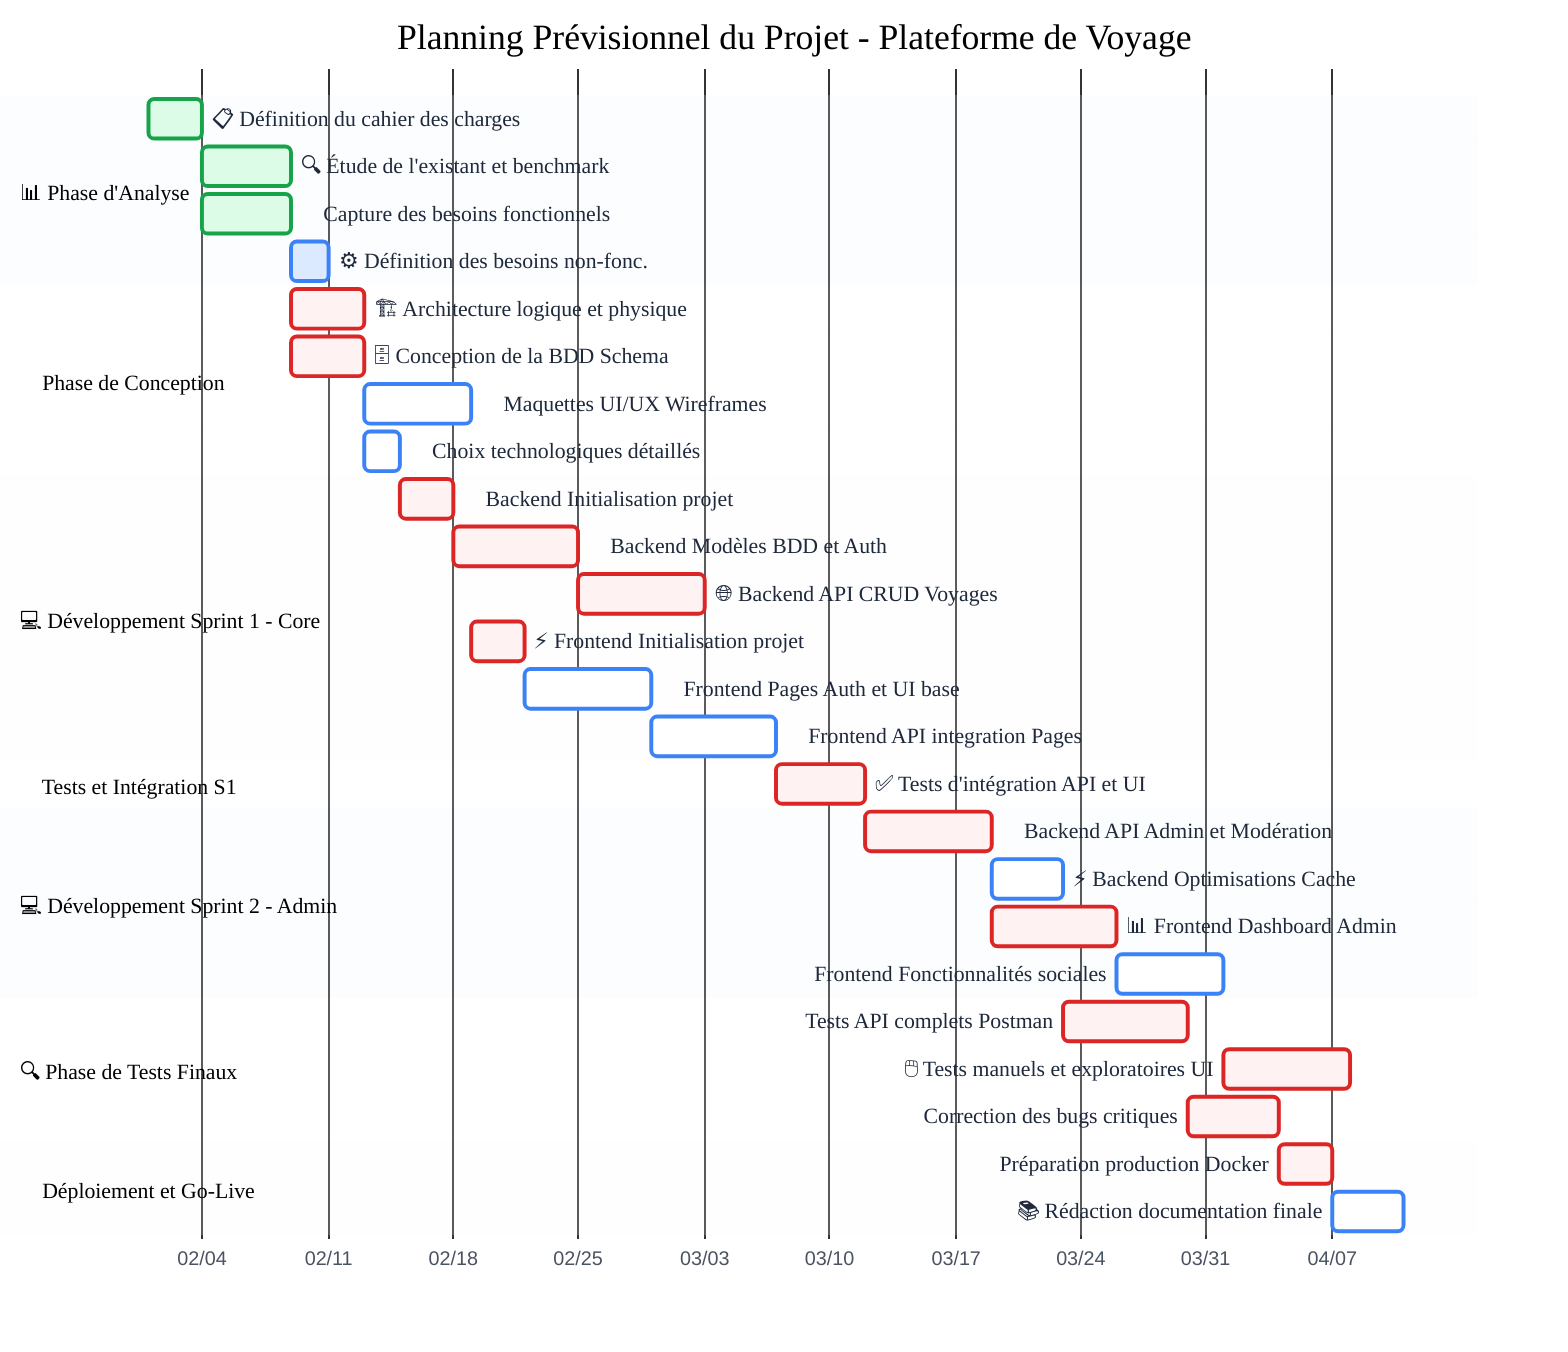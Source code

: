 %%{init: {
  'theme': 'base',
  'themeVariables': {
    'primaryColor': '#f8fafc',
    'primaryTextColor': '#1e293b',
    'primaryBorderColor': '#3b82f6',
    'lineColor': '#e2e8f0',
    'sectionBkgColor': '#f1f5f9',
    'altSectionBkgColor': '#ffffff',
    'gridColor': '#e2e8f0',
    'taskBkgColor': '#ffffff',
    'taskTextColor': '#1e293b',
    'taskTextLightColor': '#475569',
    'taskTextOutsideColor': '#1e293b',
    'taskTextClickableColor': '#3b82f6',
    'activeTaskBkgColor': '#dbeafe',
    'activeTaskBorderColor': '#3b82f6',
    'doneTaskBkgColor': '#dcfce7',
    'doneTaskBorderColor': '#16a34a',
    'critBkgColor': '#fef2f2',
    'critBorderColor': '#dc2626',
    'section0': '#3b82f6',
    'section1': '#8b5cf6',
    'section2': '#06b6d4',
    'section3': '#10b981',
    'section4': '#f59e0b',
    'section5': '#ef4444',
    'cScale0': '#3b82f6',
    'cScale1': '#8b5cf6',
    'cScale2': '#06b6d4',
    'cScale3': '#10b981',
    'cScale4': '#f59e0b',
    'cScale5': '#ef4444',
    'fontFamily': 'Inter, system-ui, -apple-system, sans-serif',
    'fontSize': '14px',
    'fontWeight': '500'
  }
}}%%
gantt
    title 🚀 Planning Prévisionnel du Projet - Plateforme de Voyage
    dateFormat  YYYY-MM-DD
    axisFormat  %m/%d
    
    section 📊 Phase d'Analyse
    📋 Définition du cahier des charges     :done, an_cahier, 2024-02-01, 3d
    🔍 Étude de l'existant et benchmark     :done, an_bench, after an_cahier, 5d
    📝 Capture des besoins fonctionnels     :done, an_besoins, after an_cahier, 5d
    ⚙️ Définition des besoins non-fonc.     :active, an_nonfonc, after an_bench, 2d
    
    section 🎨 Phase de Conception
    🏗️ Architecture logique et physique     :crit, des_archi, after an_besoins, 4d
    🗄️ Conception de la BDD Schema        :crit, des_bdd, after an_besoins, 4d
    🎯 Maquettes UI/UX Wireframes         :des_ui, after des_archi, 6d
    🔧 Choix technologiques détaillés       :des_tech, after des_bdd, 2d
    
    section 💻 Développement Sprint 1 - Core
    🚀 Backend Initialisation projet      :crit, dev_be1_init, after des_tech, 3d
    🔐 Backend Modèles BDD et Auth         :crit, dev_be1_auth, after dev_be1_init, 7d
    🌐 Backend API CRUD Voyages            :crit, dev_be1_api, after dev_be1_auth, 7d
    ⚡ Frontend Initialisation projet     :crit, dev_fe1_init, after des_ui, 3d
    🎨 Frontend Pages Auth et UI base      :dev_fe1_auth, after dev_fe1_init, 7d
    🔗 Frontend API integration Pages      :dev_fe1_api, after dev_fe1_auth, 7d
    
    section 🧪 Tests et Intégration S1
    ✅ Tests d'intégration API et UI      :crit, test_s1, after dev_fe1_api, 5d
    
    section 💻 Développement Sprint 2 - Admin
    👑 Backend API Admin et Modération     :crit, dev_be2_admin, after test_s1, 7d
    ⚡ Backend Optimisations Cache         :dev_be2_opti, after dev_be2_admin, 4d
    📊 Frontend Dashboard Admin           :crit, dev_fe2_admin, after dev_be2_admin, 7d
    👥 Frontend Fonctionnalités sociales  :dev_fe2_social, after dev_fe2_admin, 6d
    
    section 🔍 Phase de Tests Finaux
    🔬 Tests API complets Postman      :crit, test_api, after dev_be2_opti, 7d
    🖱️ Tests manuels et exploratoires UI :crit, test_ui, after dev_fe2_social, 7d
    🐛 Correction des bugs critiques       :crit, test_bugs, after test_api, 5d
    
    section 🚀 Déploiement et Go-Live
    🐳 Préparation production Docker     :crit, dep_docker, after test_bugs, 3d
    📚 Rédaction documentation finale      :dep_docs, after dep_docker, 4d